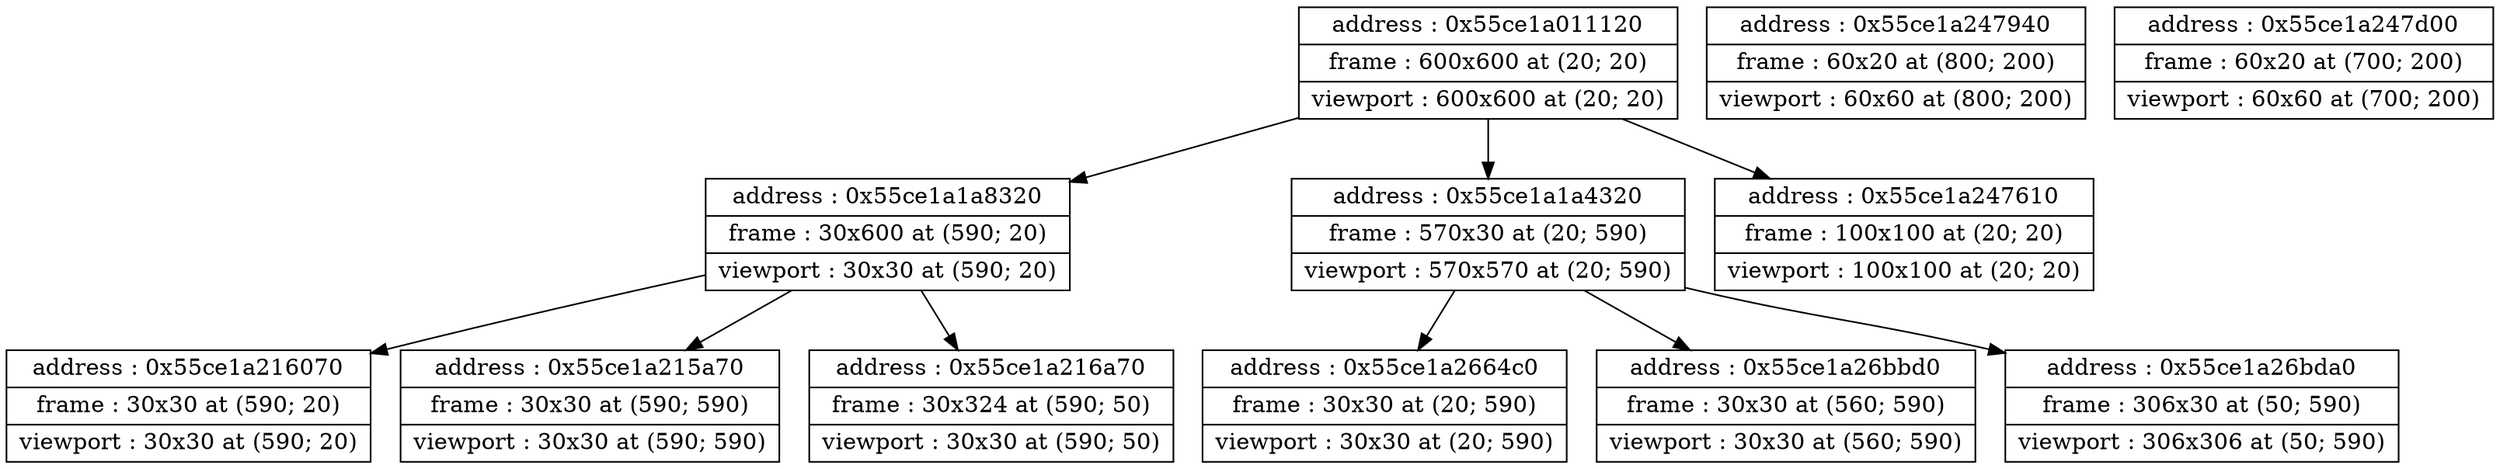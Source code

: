 digraph {
	node [shape=record]
	node0x55ce1a011120 [label = "{address : 0x55ce1a011120 |frame : 600x600 at (20; 20) |viewport : 600x600 at (20; 20)}"];

	 node0x55ce1a011120 -> node0x55ce1a1a8320 [color=black];
	node0x55ce1a1a8320 [label = "{address : 0x55ce1a1a8320 |frame : 30x600 at (590; 20) |viewport : 30x30 at (590; 20)}"];

	 node0x55ce1a1a8320 -> node0x55ce1a216070 [color=black];
	node0x55ce1a216070 [label = "{address : 0x55ce1a216070 |frame : 30x30 at (590; 20) |viewport : 30x30 at (590; 20)}"];

	 node0x55ce1a1a8320 -> node0x55ce1a215a70 [color=black];
	node0x55ce1a215a70 [label = "{address : 0x55ce1a215a70 |frame : 30x30 at (590; 590) |viewport : 30x30 at (590; 590)}"];

	 node0x55ce1a1a8320 -> node0x55ce1a216a70 [color=black];
	node0x55ce1a216a70 [label = "{address : 0x55ce1a216a70 |frame : 30x324 at (590; 50) |viewport : 30x30 at (590; 50)}"];

	 node0x55ce1a011120 -> node0x55ce1a1a4320 [color=black];
	node0x55ce1a1a4320 [label = "{address : 0x55ce1a1a4320 |frame : 570x30 at (20; 590) |viewport : 570x570 at (20; 590)}"];

	 node0x55ce1a1a4320 -> node0x55ce1a2664c0 [color=black];
	node0x55ce1a2664c0 [label = "{address : 0x55ce1a2664c0 |frame : 30x30 at (20; 590) |viewport : 30x30 at (20; 590)}"];

	 node0x55ce1a1a4320 -> node0x55ce1a26bbd0 [color=black];
	node0x55ce1a26bbd0 [label = "{address : 0x55ce1a26bbd0 |frame : 30x30 at (560; 590) |viewport : 30x30 at (560; 590)}"];

	 node0x55ce1a1a4320 -> node0x55ce1a26bda0 [color=black];
	node0x55ce1a26bda0 [label = "{address : 0x55ce1a26bda0 |frame : 306x30 at (50; 590) |viewport : 306x306 at (50; 590)}"];

	 node0x55ce1a011120 -> node0x55ce1a247610 [color=black];
	node0x55ce1a247610 [label = "{address : 0x55ce1a247610 |frame : 100x100 at (20; 20) |viewport : 100x100 at (20; 20)}"];

	node0x55ce1a247940 [label = "{address : 0x55ce1a247940 |frame : 60x20 at (800; 200) |viewport : 60x60 at (800; 200)}"];

	node0x55ce1a247d00 [label = "{address : 0x55ce1a247d00 |frame : 60x20 at (700; 200) |viewport : 60x60 at (700; 200)}"];

}
